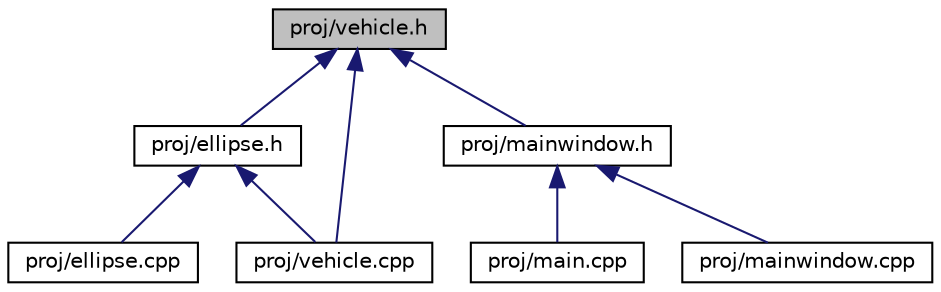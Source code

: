 digraph "proj/vehicle.h"
{
  edge [fontname="Helvetica",fontsize="10",labelfontname="Helvetica",labelfontsize="10"];
  node [fontname="Helvetica",fontsize="10",shape=record];
  Node5 [label="proj/vehicle.h",height=0.2,width=0.4,color="black", fillcolor="grey75", style="filled", fontcolor="black"];
  Node5 -> Node6 [dir="back",color="midnightblue",fontsize="10",style="solid",fontname="Helvetica"];
  Node6 [label="proj/ellipse.h",height=0.2,width=0.4,color="black", fillcolor="white", style="filled",URL="$ellipse_8h.html",tooltip="Tento soubor obsahuje třídu ellipse. "];
  Node6 -> Node7 [dir="back",color="midnightblue",fontsize="10",style="solid",fontname="Helvetica"];
  Node7 [label="proj/ellipse.cpp",height=0.2,width=0.4,color="black", fillcolor="white", style="filled",URL="$ellipse_8cpp.html",tooltip="Slouží pro zachytávání klikání na vozidlo. "];
  Node6 -> Node8 [dir="back",color="midnightblue",fontsize="10",style="solid",fontname="Helvetica"];
  Node8 [label="proj/vehicle.cpp",height=0.2,width=0.4,color="black", fillcolor="white", style="filled",URL="$vehicle_8cpp.html",tooltip="Slouží k práci s vozidly, zajištuje jejich pohyb. "];
  Node5 -> Node9 [dir="back",color="midnightblue",fontsize="10",style="solid",fontname="Helvetica"];
  Node9 [label="proj/mainwindow.h",height=0.2,width=0.4,color="black", fillcolor="white", style="filled",URL="$mainwindow_8h.html",tooltip="Tento soubor obsahuje třídu MainWindow. "];
  Node9 -> Node10 [dir="back",color="midnightblue",fontsize="10",style="solid",fontname="Helvetica"];
  Node10 [label="proj/main.cpp",height=0.2,width=0.4,color="black", fillcolor="white", style="filled",URL="$main_8cpp.html",tooltip="Tento soubor obsahuje funkci main. "];
  Node9 -> Node11 [dir="back",color="midnightblue",fontsize="10",style="solid",fontname="Helvetica"];
  Node11 [label="proj/mainwindow.cpp",height=0.2,width=0.4,color="black", fillcolor="white", style="filled",URL="$mainwindow_8cpp.html",tooltip="Souží k práci s vzhledem celého programu. "];
  Node5 -> Node8 [dir="back",color="midnightblue",fontsize="10",style="solid",fontname="Helvetica"];
}
